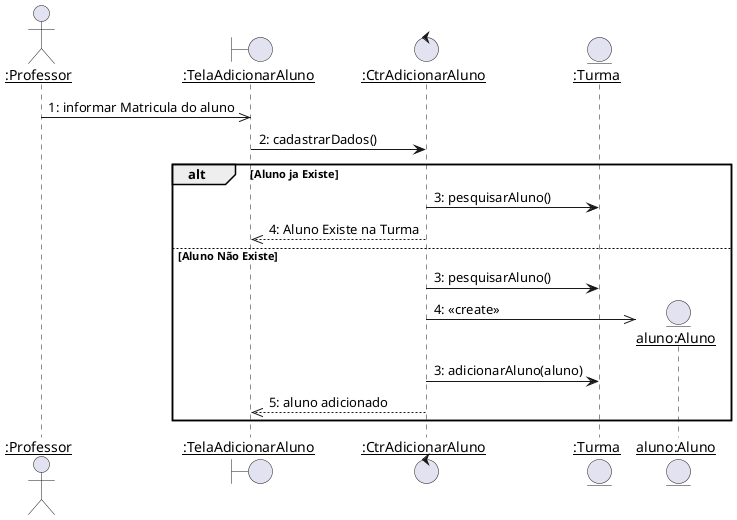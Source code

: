 @startuml adicionar_aluno
skinparam sequenceParticipant underline

actor ":Professor" as Professor
boundary ":TelaAdicionarAluno" as TelaAdicionarAluno
control ":CtrAdicionarAluno" as CtrAdicionarAluno
entity ":Turma" as Turma
entity "aluno:Aluno" as Aluno

Professor ->> TelaAdicionarAluno : 1: informar Matricula do aluno
TelaAdicionarAluno -> CtrAdicionarAluno : 2: cadastrarDados()

alt Aluno ja Existe
    CtrAdicionarAluno -> Turma : 3: pesquisarAluno()
    CtrAdicionarAluno -->> TelaAdicionarAluno : 4: Aluno Existe na Turma
else Aluno Não Existe
    CtrAdicionarAluno -> Turma : 3: pesquisarAluno()
    CtrAdicionarAluno ->> Aluno **: 4: <<create>>
    CtrAdicionarAluno -> Turma : 3: adicionarAluno(aluno)
    CtrAdicionarAluno -->> TelaAdicionarAluno : 5: aluno adicionado
end
@enduml
